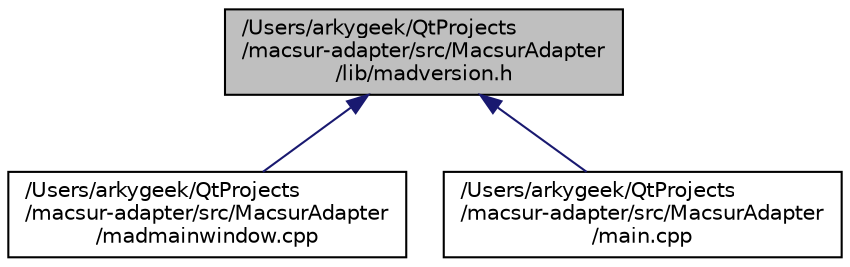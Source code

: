 digraph "/Users/arkygeek/QtProjects/macsur-adapter/src/MacsurAdapter/lib/madversion.h"
{
  edge [fontname="Helvetica",fontsize="10",labelfontname="Helvetica",labelfontsize="10"];
  node [fontname="Helvetica",fontsize="10",shape=record];
  Node1 [label="/Users/arkygeek/QtProjects\l/macsur-adapter/src/MacsurAdapter\l/lib/madversion.h",height=0.2,width=0.4,color="black", fillcolor="grey75", style="filled" fontcolor="black"];
  Node1 -> Node2 [dir="back",color="midnightblue",fontsize="10",style="solid",fontname="Helvetica"];
  Node2 [label="/Users/arkygeek/QtProjects\l/macsur-adapter/src/MacsurAdapter\l/madmainwindow.cpp",height=0.2,width=0.4,color="black", fillcolor="white", style="filled",URL="$madmainwindow_8cpp.html"];
  Node1 -> Node3 [dir="back",color="midnightblue",fontsize="10",style="solid",fontname="Helvetica"];
  Node3 [label="/Users/arkygeek/QtProjects\l/macsur-adapter/src/MacsurAdapter\l/main.cpp",height=0.2,width=0.4,color="black", fillcolor="white", style="filled",URL="$main_8cpp.html"];
}
